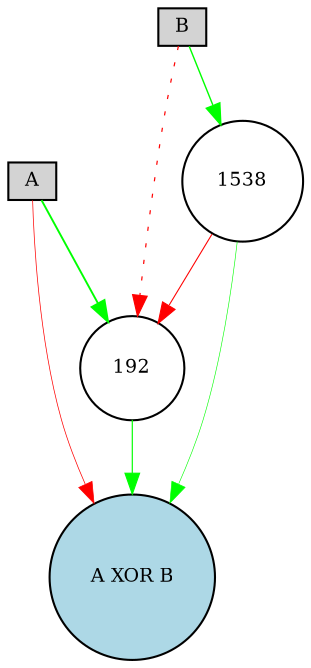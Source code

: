 digraph {
	node [fontsize=9 height=0.2 shape=circle width=0.2]
	A [fillcolor=lightgray shape=box style=filled]
	B [fillcolor=lightgray shape=box style=filled]
	"A XOR B" [fillcolor=lightblue style=filled]
	1538 [fillcolor=white style=filled]
	192 [fillcolor=white style=filled]
	192 -> "A XOR B" [color=green penwidth=0.5621156038685498 style=solid]
	A -> 192 [color=green penwidth=0.9142112433621438 style=solid]
	B -> 192 [color=red penwidth=0.5805206851208383 style=dotted]
	B -> 1538 [color=green penwidth=0.6758532545786662 style=solid]
	1538 -> 192 [color=red penwidth=0.5184930690100364 style=solid]
	1538 -> "A XOR B" [color=green penwidth=0.29070073347261915 style=solid]
	A -> "A XOR B" [color=red penwidth=0.34680871765099475 style=solid]
}
